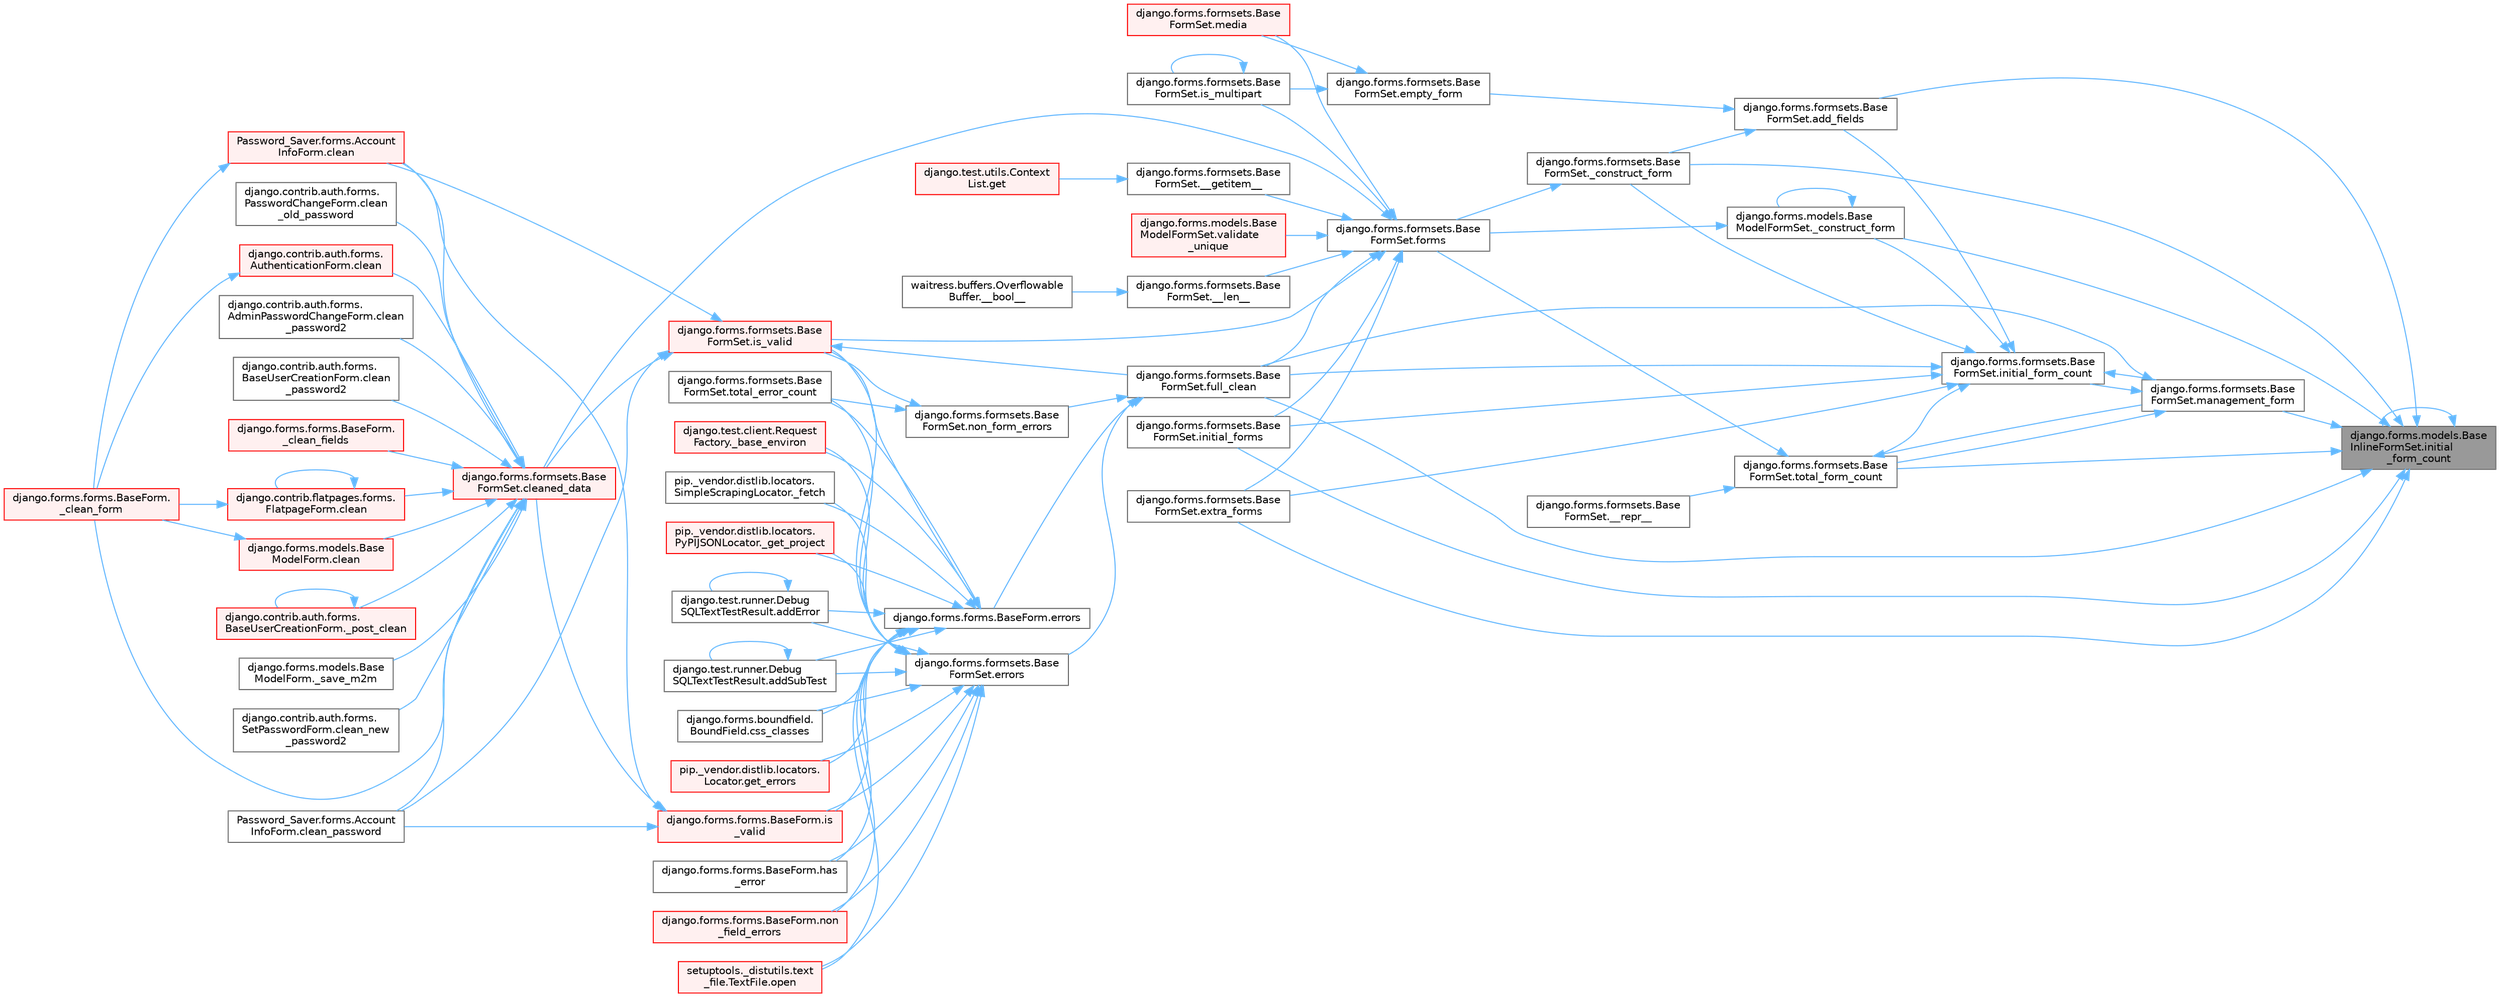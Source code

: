 digraph "django.forms.models.BaseInlineFormSet.initial_form_count"
{
 // LATEX_PDF_SIZE
  bgcolor="transparent";
  edge [fontname=Helvetica,fontsize=10,labelfontname=Helvetica,labelfontsize=10];
  node [fontname=Helvetica,fontsize=10,shape=box,height=0.2,width=0.4];
  rankdir="RL";
  Node1 [id="Node000001",label="django.forms.models.Base\lInlineFormSet.initial\l_form_count",height=0.2,width=0.4,color="gray40", fillcolor="grey60", style="filled", fontcolor="black",tooltip=" "];
  Node1 -> Node2 [id="edge1_Node000001_Node000002",dir="back",color="steelblue1",style="solid",tooltip=" "];
  Node2 [id="Node000002",label="django.forms.formsets.Base\lFormSet._construct_form",height=0.2,width=0.4,color="grey40", fillcolor="white", style="filled",URL="$classdjango_1_1forms_1_1formsets_1_1_base_form_set.html#a4a92b0779a5f5964325e73f9c8521fe8",tooltip=" "];
  Node2 -> Node3 [id="edge2_Node000002_Node000003",dir="back",color="steelblue1",style="solid",tooltip=" "];
  Node3 [id="Node000003",label="django.forms.formsets.Base\lFormSet.forms",height=0.2,width=0.4,color="grey40", fillcolor="white", style="filled",URL="$classdjango_1_1forms_1_1formsets_1_1_base_form_set.html#a398234150267aa3c6dceaa20a7a507f1",tooltip=" "];
  Node3 -> Node4 [id="edge3_Node000003_Node000004",dir="back",color="steelblue1",style="solid",tooltip=" "];
  Node4 [id="Node000004",label="django.forms.formsets.Base\lFormSet.__getitem__",height=0.2,width=0.4,color="grey40", fillcolor="white", style="filled",URL="$classdjango_1_1forms_1_1formsets_1_1_base_form_set.html#a3ed6460d03a41c30d519e9170d0a17cc",tooltip=" "];
  Node4 -> Node5 [id="edge4_Node000004_Node000005",dir="back",color="steelblue1",style="solid",tooltip=" "];
  Node5 [id="Node000005",label="django.test.utils.Context\lList.get",height=0.2,width=0.4,color="red", fillcolor="#FFF0F0", style="filled",URL="$classdjango_1_1test_1_1utils_1_1_context_list.html#a1797663a8ac92f44dcb9ad281a896842",tooltip=" "];
  Node3 -> Node3176 [id="edge5_Node000003_Node003176",dir="back",color="steelblue1",style="solid",tooltip=" "];
  Node3176 [id="Node003176",label="django.forms.formsets.Base\lFormSet.__len__",height=0.2,width=0.4,color="grey40", fillcolor="white", style="filled",URL="$classdjango_1_1forms_1_1formsets_1_1_base_form_set.html#aa8c1dfbddcb29c04ad7bf814137b3c36",tooltip=" "];
  Node3176 -> Node644 [id="edge6_Node003176_Node000644",dir="back",color="steelblue1",style="solid",tooltip=" "];
  Node644 [id="Node000644",label="waitress.buffers.Overflowable\lBuffer.__bool__",height=0.2,width=0.4,color="grey40", fillcolor="white", style="filled",URL="$classwaitress_1_1buffers_1_1_overflowable_buffer.html#afb6d9eccdeea0e50b91f9281878e017a",tooltip=" "];
  Node3 -> Node1763 [id="edge7_Node000003_Node001763",dir="back",color="steelblue1",style="solid",tooltip=" "];
  Node1763 [id="Node001763",label="django.forms.formsets.Base\lFormSet.cleaned_data",height=0.2,width=0.4,color="red", fillcolor="#FFF0F0", style="filled",URL="$classdjango_1_1forms_1_1formsets_1_1_base_form_set.html#ae51d85dd3faa160668adba372c4e87f7",tooltip=" "];
  Node1763 -> Node1764 [id="edge8_Node001763_Node001764",dir="back",color="steelblue1",style="solid",tooltip=" "];
  Node1764 [id="Node001764",label="django.forms.forms.BaseForm.\l_clean_fields",height=0.2,width=0.4,color="red", fillcolor="#FFF0F0", style="filled",URL="$classdjango_1_1forms_1_1forms_1_1_base_form.html#a38e014bdeb1b8c2092ec5762f1833d9a",tooltip=" "];
  Node1763 -> Node627 [id="edge9_Node001763_Node000627",dir="back",color="steelblue1",style="solid",tooltip=" "];
  Node627 [id="Node000627",label="django.forms.forms.BaseForm.\l_clean_form",height=0.2,width=0.4,color="red", fillcolor="#FFF0F0", style="filled",URL="$classdjango_1_1forms_1_1forms_1_1_base_form.html#ae5eed108001c1a75985b75174fe23f1f",tooltip=" "];
  Node1763 -> Node1765 [id="edge10_Node001763_Node001765",dir="back",color="steelblue1",style="solid",tooltip=" "];
  Node1765 [id="Node001765",label="django.contrib.auth.forms.\lBaseUserCreationForm._post_clean",height=0.2,width=0.4,color="red", fillcolor="#FFF0F0", style="filled",URL="$classdjango_1_1contrib_1_1auth_1_1forms_1_1_base_user_creation_form.html#aa7775ca44825f4bfa9262b10a9c0281c",tooltip=" "];
  Node1765 -> Node1765 [id="edge11_Node001765_Node001765",dir="back",color="steelblue1",style="solid",tooltip=" "];
  Node1763 -> Node1766 [id="edge12_Node001763_Node001766",dir="back",color="steelblue1",style="solid",tooltip=" "];
  Node1766 [id="Node001766",label="django.forms.models.Base\lModelForm._save_m2m",height=0.2,width=0.4,color="grey40", fillcolor="white", style="filled",URL="$classdjango_1_1forms_1_1models_1_1_base_model_form.html#a8e143465fa5977b65ce53f521fa65067",tooltip=" "];
  Node1763 -> Node668 [id="edge13_Node001763_Node000668",dir="back",color="steelblue1",style="solid",tooltip=" "];
  Node668 [id="Node000668",label="django.contrib.auth.forms.\lAuthenticationForm.clean",height=0.2,width=0.4,color="red", fillcolor="#FFF0F0", style="filled",URL="$classdjango_1_1contrib_1_1auth_1_1forms_1_1_authentication_form.html#a92d28be6696caa8d1b7068eefe81793a",tooltip=" "];
  Node668 -> Node627 [id="edge14_Node000668_Node000627",dir="back",color="steelblue1",style="solid",tooltip=" "];
  Node1763 -> Node1767 [id="edge15_Node001763_Node001767",dir="back",color="steelblue1",style="solid",tooltip=" "];
  Node1767 [id="Node001767",label="django.contrib.flatpages.forms.\lFlatpageForm.clean",height=0.2,width=0.4,color="red", fillcolor="#FFF0F0", style="filled",URL="$classdjango_1_1contrib_1_1flatpages_1_1forms_1_1_flatpage_form.html#a0deb29d4415dbd84c765b5972de07e52",tooltip=" "];
  Node1767 -> Node627 [id="edge16_Node001767_Node000627",dir="back",color="steelblue1",style="solid",tooltip=" "];
  Node1767 -> Node1767 [id="edge17_Node001767_Node001767",dir="back",color="steelblue1",style="solid",tooltip=" "];
  Node1763 -> Node1768 [id="edge18_Node001763_Node001768",dir="back",color="steelblue1",style="solid",tooltip=" "];
  Node1768 [id="Node001768",label="django.forms.models.Base\lModelForm.clean",height=0.2,width=0.4,color="red", fillcolor="#FFF0F0", style="filled",URL="$classdjango_1_1forms_1_1models_1_1_base_model_form.html#a6a374c3b609f402d6566b2ee3ff98672",tooltip=" "];
  Node1768 -> Node627 [id="edge19_Node001768_Node000627",dir="back",color="steelblue1",style="solid",tooltip=" "];
  Node1763 -> Node1761 [id="edge20_Node001763_Node001761",dir="back",color="steelblue1",style="solid",tooltip=" "];
  Node1761 [id="Node001761",label="Password_Saver.forms.Account\lInfoForm.clean",height=0.2,width=0.4,color="red", fillcolor="#FFF0F0", style="filled",URL="$class_password___saver_1_1forms_1_1_account_info_form.html#a89126d6030ebafc64c8aeeb352113c54",tooltip=" "];
  Node1761 -> Node627 [id="edge21_Node001761_Node000627",dir="back",color="steelblue1",style="solid",tooltip=" "];
  Node1763 -> Node1769 [id="edge22_Node001763_Node001769",dir="back",color="steelblue1",style="solid",tooltip=" "];
  Node1769 [id="Node001769",label="django.contrib.auth.forms.\lSetPasswordForm.clean_new\l_password2",height=0.2,width=0.4,color="grey40", fillcolor="white", style="filled",URL="$classdjango_1_1contrib_1_1auth_1_1forms_1_1_set_password_form.html#aefb49bddbbf63909718ecac6718b609d",tooltip=" "];
  Node1763 -> Node1770 [id="edge23_Node001763_Node001770",dir="back",color="steelblue1",style="solid",tooltip=" "];
  Node1770 [id="Node001770",label="django.contrib.auth.forms.\lPasswordChangeForm.clean\l_old_password",height=0.2,width=0.4,color="grey40", fillcolor="white", style="filled",URL="$classdjango_1_1contrib_1_1auth_1_1forms_1_1_password_change_form.html#a4d339cd14a321ba76cb6caf226c56d8d",tooltip=" "];
  Node1763 -> Node1762 [id="edge24_Node001763_Node001762",dir="back",color="steelblue1",style="solid",tooltip=" "];
  Node1762 [id="Node001762",label="Password_Saver.forms.Account\lInfoForm.clean_password",height=0.2,width=0.4,color="grey40", fillcolor="white", style="filled",URL="$class_password___saver_1_1forms_1_1_account_info_form.html#a6397d8e90a910bed34ed0ebcf5f74a4e",tooltip=" "];
  Node1763 -> Node1771 [id="edge25_Node001763_Node001771",dir="back",color="steelblue1",style="solid",tooltip=" "];
  Node1771 [id="Node001771",label="django.contrib.auth.forms.\lAdminPasswordChangeForm.clean\l_password2",height=0.2,width=0.4,color="grey40", fillcolor="white", style="filled",URL="$classdjango_1_1contrib_1_1auth_1_1forms_1_1_admin_password_change_form.html#a7e2cc7b4982538a54fc20fb155285496",tooltip=" "];
  Node1763 -> Node1772 [id="edge26_Node001763_Node001772",dir="back",color="steelblue1",style="solid",tooltip=" "];
  Node1772 [id="Node001772",label="django.contrib.auth.forms.\lBaseUserCreationForm.clean\l_password2",height=0.2,width=0.4,color="grey40", fillcolor="white", style="filled",URL="$classdjango_1_1contrib_1_1auth_1_1forms_1_1_base_user_creation_form.html#afe0d67cb9bbafa947e8c7ba75e6b8dd2",tooltip=" "];
  Node3 -> Node1916 [id="edge27_Node000003_Node001916",dir="back",color="steelblue1",style="solid",tooltip=" "];
  Node1916 [id="Node001916",label="django.forms.formsets.Base\lFormSet.extra_forms",height=0.2,width=0.4,color="grey40", fillcolor="white", style="filled",URL="$classdjango_1_1forms_1_1formsets_1_1_base_form_set.html#a80e8dd7968259b3ccdfd86ac190c342a",tooltip=" "];
  Node3 -> Node1783 [id="edge28_Node000003_Node001783",dir="back",color="steelblue1",style="solid",tooltip=" "];
  Node1783 [id="Node001783",label="django.forms.formsets.Base\lFormSet.full_clean",height=0.2,width=0.4,color="grey40", fillcolor="white", style="filled",URL="$classdjango_1_1forms_1_1formsets_1_1_base_form_set.html#aa475bdb58853c14bfcd93bd7b494e3b1",tooltip=" "];
  Node1783 -> Node630 [id="edge29_Node001783_Node000630",dir="back",color="steelblue1",style="solid",tooltip=" "];
  Node630 [id="Node000630",label="django.forms.forms.BaseForm.errors",height=0.2,width=0.4,color="grey40", fillcolor="white", style="filled",URL="$classdjango_1_1forms_1_1forms_1_1_base_form.html#aca47cb75eb6c321d1c429b33eca94d49",tooltip=" "];
  Node630 -> Node631 [id="edge30_Node000630_Node000631",dir="back",color="steelblue1",style="solid",tooltip=" "];
  Node631 [id="Node000631",label="django.test.client.Request\lFactory._base_environ",height=0.2,width=0.4,color="red", fillcolor="#FFF0F0", style="filled",URL="$classdjango_1_1test_1_1client_1_1_request_factory.html#ab650654b992f4e9fc9e30bd0442973c1",tooltip=" "];
  Node630 -> Node671 [id="edge31_Node000630_Node000671",dir="back",color="steelblue1",style="solid",tooltip=" "];
  Node671 [id="Node000671",label="pip._vendor.distlib.locators.\lSimpleScrapingLocator._fetch",height=0.2,width=0.4,color="grey40", fillcolor="white", style="filled",URL="$classpip_1_1__vendor_1_1distlib_1_1locators_1_1_simple_scraping_locator.html#a72156eb8243de03d8881db3caaa60b8c",tooltip=" "];
  Node630 -> Node672 [id="edge32_Node000630_Node000672",dir="back",color="steelblue1",style="solid",tooltip=" "];
  Node672 [id="Node000672",label="pip._vendor.distlib.locators.\lPyPIJSONLocator._get_project",height=0.2,width=0.4,color="red", fillcolor="#FFF0F0", style="filled",URL="$classpip_1_1__vendor_1_1distlib_1_1locators_1_1_py_p_i_j_s_o_n_locator.html#ab5b95d18130e47c0bedca04d7b010bf6",tooltip=" "];
  Node630 -> Node1750 [id="edge33_Node000630_Node001750",dir="back",color="steelblue1",style="solid",tooltip=" "];
  Node1750 [id="Node001750",label="django.test.runner.Debug\lSQLTextTestResult.addError",height=0.2,width=0.4,color="grey40", fillcolor="white", style="filled",URL="$classdjango_1_1test_1_1runner_1_1_debug_s_q_l_text_test_result.html#a398c116f3b7d25563a21e81178271a8a",tooltip=" "];
  Node1750 -> Node1750 [id="edge34_Node001750_Node001750",dir="back",color="steelblue1",style="solid",tooltip=" "];
  Node630 -> Node1751 [id="edge35_Node000630_Node001751",dir="back",color="steelblue1",style="solid",tooltip=" "];
  Node1751 [id="Node001751",label="django.test.runner.Debug\lSQLTextTestResult.addSubTest",height=0.2,width=0.4,color="grey40", fillcolor="white", style="filled",URL="$classdjango_1_1test_1_1runner_1_1_debug_s_q_l_text_test_result.html#a65bae0538566d8bc532c972340744b1e",tooltip=" "];
  Node1751 -> Node1751 [id="edge36_Node001751_Node001751",dir="back",color="steelblue1",style="solid",tooltip=" "];
  Node630 -> Node1752 [id="edge37_Node000630_Node001752",dir="back",color="steelblue1",style="solid",tooltip=" "];
  Node1752 [id="Node001752",label="django.forms.boundfield.\lBoundField.css_classes",height=0.2,width=0.4,color="grey40", fillcolor="white", style="filled",URL="$classdjango_1_1forms_1_1boundfield_1_1_bound_field.html#a19d289ef3598c412a0fee978458875bc",tooltip=" "];
  Node630 -> Node1753 [id="edge38_Node000630_Node001753",dir="back",color="steelblue1",style="solid",tooltip=" "];
  Node1753 [id="Node001753",label="pip._vendor.distlib.locators.\lLocator.get_errors",height=0.2,width=0.4,color="red", fillcolor="#FFF0F0", style="filled",URL="$classpip_1_1__vendor_1_1distlib_1_1locators_1_1_locator.html#abc5864a47e4cb8c481f44eb1a72f565c",tooltip=" "];
  Node630 -> Node1755 [id="edge39_Node000630_Node001755",dir="back",color="steelblue1",style="solid",tooltip=" "];
  Node1755 [id="Node001755",label="django.forms.forms.BaseForm.has\l_error",height=0.2,width=0.4,color="grey40", fillcolor="white", style="filled",URL="$classdjango_1_1forms_1_1forms_1_1_base_form.html#af67d8e47182c8c92ad4cac6441bfeb80",tooltip=" "];
  Node630 -> Node1756 [id="edge40_Node000630_Node001756",dir="back",color="steelblue1",style="solid",tooltip=" "];
  Node1756 [id="Node001756",label="django.forms.forms.BaseForm.is\l_valid",height=0.2,width=0.4,color="red", fillcolor="#FFF0F0", style="filled",URL="$classdjango_1_1forms_1_1forms_1_1_base_form.html#a8be15c9eaccca682a18c7d3f13802cc4",tooltip=" "];
  Node1756 -> Node1761 [id="edge41_Node001756_Node001761",dir="back",color="steelblue1",style="solid",tooltip=" "];
  Node1756 -> Node1762 [id="edge42_Node001756_Node001762",dir="back",color="steelblue1",style="solid",tooltip=" "];
  Node1756 -> Node1763 [id="edge43_Node001756_Node001763",dir="back",color="steelblue1",style="solid",tooltip=" "];
  Node630 -> Node1782 [id="edge44_Node000630_Node001782",dir="back",color="steelblue1",style="solid",tooltip=" "];
  Node1782 [id="Node001782",label="django.forms.formsets.Base\lFormSet.is_valid",height=0.2,width=0.4,color="red", fillcolor="#FFF0F0", style="filled",URL="$classdjango_1_1forms_1_1formsets_1_1_base_form_set.html#a713477cfb7c01e723400df62b49c250c",tooltip=" "];
  Node1782 -> Node1761 [id="edge45_Node001782_Node001761",dir="back",color="steelblue1",style="solid",tooltip=" "];
  Node1782 -> Node1762 [id="edge46_Node001782_Node001762",dir="back",color="steelblue1",style="solid",tooltip=" "];
  Node1782 -> Node1763 [id="edge47_Node001782_Node001763",dir="back",color="steelblue1",style="solid",tooltip=" "];
  Node1782 -> Node1783 [id="edge48_Node001782_Node001783",dir="back",color="steelblue1",style="solid",tooltip=" "];
  Node630 -> Node1786 [id="edge49_Node000630_Node001786",dir="back",color="steelblue1",style="solid",tooltip=" "];
  Node1786 [id="Node001786",label="django.forms.forms.BaseForm.non\l_field_errors",height=0.2,width=0.4,color="red", fillcolor="#FFF0F0", style="filled",URL="$classdjango_1_1forms_1_1forms_1_1_base_form.html#a713be7c8d25008cf58c90916cb682447",tooltip=" "];
  Node630 -> Node1790 [id="edge50_Node000630_Node001790",dir="back",color="steelblue1",style="solid",tooltip=" "];
  Node1790 [id="Node001790",label="setuptools._distutils.text\l_file.TextFile.open",height=0.2,width=0.4,color="red", fillcolor="#FFF0F0", style="filled",URL="$classsetuptools_1_1__distutils_1_1text__file_1_1_text_file.html#ab568abcef363b1b422cddfead42e68b2",tooltip=" "];
  Node630 -> Node1785 [id="edge51_Node000630_Node001785",dir="back",color="steelblue1",style="solid",tooltip=" "];
  Node1785 [id="Node001785",label="django.forms.formsets.Base\lFormSet.total_error_count",height=0.2,width=0.4,color="grey40", fillcolor="white", style="filled",URL="$classdjango_1_1forms_1_1formsets_1_1_base_form_set.html#a3e9cbe55cc991b30b14546a857abb212",tooltip=" "];
  Node1783 -> Node670 [id="edge52_Node001783_Node000670",dir="back",color="steelblue1",style="solid",tooltip=" "];
  Node670 [id="Node000670",label="django.forms.formsets.Base\lFormSet.errors",height=0.2,width=0.4,color="grey40", fillcolor="white", style="filled",URL="$classdjango_1_1forms_1_1formsets_1_1_base_form_set.html#a9e249e2240c3ae2775249e3d3da42020",tooltip=" "];
  Node670 -> Node631 [id="edge53_Node000670_Node000631",dir="back",color="steelblue1",style="solid",tooltip=" "];
  Node670 -> Node671 [id="edge54_Node000670_Node000671",dir="back",color="steelblue1",style="solid",tooltip=" "];
  Node670 -> Node672 [id="edge55_Node000670_Node000672",dir="back",color="steelblue1",style="solid",tooltip=" "];
  Node670 -> Node1750 [id="edge56_Node000670_Node001750",dir="back",color="steelblue1",style="solid",tooltip=" "];
  Node670 -> Node1751 [id="edge57_Node000670_Node001751",dir="back",color="steelblue1",style="solid",tooltip=" "];
  Node670 -> Node1752 [id="edge58_Node000670_Node001752",dir="back",color="steelblue1",style="solid",tooltip=" "];
  Node670 -> Node1753 [id="edge59_Node000670_Node001753",dir="back",color="steelblue1",style="solid",tooltip=" "];
  Node670 -> Node1755 [id="edge60_Node000670_Node001755",dir="back",color="steelblue1",style="solid",tooltip=" "];
  Node670 -> Node1756 [id="edge61_Node000670_Node001756",dir="back",color="steelblue1",style="solid",tooltip=" "];
  Node670 -> Node1782 [id="edge62_Node000670_Node001782",dir="back",color="steelblue1",style="solid",tooltip=" "];
  Node670 -> Node1786 [id="edge63_Node000670_Node001786",dir="back",color="steelblue1",style="solid",tooltip=" "];
  Node670 -> Node1790 [id="edge64_Node000670_Node001790",dir="back",color="steelblue1",style="solid",tooltip=" "];
  Node670 -> Node1785 [id="edge65_Node000670_Node001785",dir="back",color="steelblue1",style="solid",tooltip=" "];
  Node1783 -> Node1784 [id="edge66_Node001783_Node001784",dir="back",color="steelblue1",style="solid",tooltip=" "];
  Node1784 [id="Node001784",label="django.forms.formsets.Base\lFormSet.non_form_errors",height=0.2,width=0.4,color="grey40", fillcolor="white", style="filled",URL="$classdjango_1_1forms_1_1formsets_1_1_base_form_set.html#a8b499fb5fdd72c59134bf40aeac2de3c",tooltip=" "];
  Node1784 -> Node1782 [id="edge67_Node001784_Node001782",dir="back",color="steelblue1",style="solid",tooltip=" "];
  Node1784 -> Node1785 [id="edge68_Node001784_Node001785",dir="back",color="steelblue1",style="solid",tooltip=" "];
  Node3 -> Node1917 [id="edge69_Node000003_Node001917",dir="back",color="steelblue1",style="solid",tooltip=" "];
  Node1917 [id="Node001917",label="django.forms.formsets.Base\lFormSet.initial_forms",height=0.2,width=0.4,color="grey40", fillcolor="white", style="filled",URL="$classdjango_1_1forms_1_1formsets_1_1_base_form_set.html#a36a0e4b12f42f368c74d3a704cc58d03",tooltip=" "];
  Node3 -> Node1889 [id="edge70_Node000003_Node001889",dir="back",color="steelblue1",style="solid",tooltip=" "];
  Node1889 [id="Node001889",label="django.forms.formsets.Base\lFormSet.is_multipart",height=0.2,width=0.4,color="grey40", fillcolor="white", style="filled",URL="$classdjango_1_1forms_1_1formsets_1_1_base_form_set.html#a70cb5455998cfb8556810d3215d617c8",tooltip=" "];
  Node1889 -> Node1889 [id="edge71_Node001889_Node001889",dir="back",color="steelblue1",style="solid",tooltip=" "];
  Node3 -> Node1782 [id="edge72_Node000003_Node001782",dir="back",color="steelblue1",style="solid",tooltip=" "];
  Node3 -> Node1890 [id="edge73_Node000003_Node001890",dir="back",color="steelblue1",style="solid",tooltip=" "];
  Node1890 [id="Node001890",label="django.forms.formsets.Base\lFormSet.media",height=0.2,width=0.4,color="red", fillcolor="#FFF0F0", style="filled",URL="$classdjango_1_1forms_1_1formsets_1_1_base_form_set.html#a6f8913e4888f6eb8afa928cf91e9c8f9",tooltip=" "];
  Node3 -> Node3177 [id="edge74_Node000003_Node003177",dir="back",color="steelblue1",style="solid",tooltip=" "];
  Node3177 [id="Node003177",label="django.forms.models.Base\lModelFormSet.validate\l_unique",height=0.2,width=0.4,color="red", fillcolor="#FFF0F0", style="filled",URL="$classdjango_1_1forms_1_1models_1_1_base_model_form_set.html#a0d01f97a86fd02a126b2fd51d02fd07d",tooltip=" "];
  Node1 -> Node102 [id="edge75_Node000001_Node000102",dir="back",color="steelblue1",style="solid",tooltip=" "];
  Node102 [id="Node000102",label="django.forms.models.Base\lModelFormSet._construct_form",height=0.2,width=0.4,color="grey40", fillcolor="white", style="filled",URL="$classdjango_1_1forms_1_1models_1_1_base_model_form_set.html#a2318f52c4f2963f7674c8e15e2f3c324",tooltip=" "];
  Node102 -> Node102 [id="edge76_Node000102_Node000102",dir="back",color="steelblue1",style="solid",tooltip=" "];
  Node102 -> Node3 [id="edge77_Node000102_Node000003",dir="back",color="steelblue1",style="solid",tooltip=" "];
  Node1 -> Node1915 [id="edge78_Node000001_Node001915",dir="back",color="steelblue1",style="solid",tooltip=" "];
  Node1915 [id="Node001915",label="django.forms.formsets.Base\lFormSet.add_fields",height=0.2,width=0.4,color="grey40", fillcolor="white", style="filled",URL="$classdjango_1_1forms_1_1formsets_1_1_base_form_set.html#a9db7c4b565cef620c0195e8f424c3861",tooltip=" "];
  Node1915 -> Node2 [id="edge79_Node001915_Node000002",dir="back",color="steelblue1",style="solid",tooltip=" "];
  Node1915 -> Node1888 [id="edge80_Node001915_Node001888",dir="back",color="steelblue1",style="solid",tooltip=" "];
  Node1888 [id="Node001888",label="django.forms.formsets.Base\lFormSet.empty_form",height=0.2,width=0.4,color="grey40", fillcolor="white", style="filled",URL="$classdjango_1_1forms_1_1formsets_1_1_base_form_set.html#a69a56ef37f740ee182c119cf62cf42a1",tooltip=" "];
  Node1888 -> Node1889 [id="edge81_Node001888_Node001889",dir="back",color="steelblue1",style="solid",tooltip=" "];
  Node1888 -> Node1890 [id="edge82_Node001888_Node001890",dir="back",color="steelblue1",style="solid",tooltip=" "];
  Node1 -> Node1916 [id="edge83_Node000001_Node001916",dir="back",color="steelblue1",style="solid",tooltip=" "];
  Node1 -> Node1783 [id="edge84_Node000001_Node001783",dir="back",color="steelblue1",style="solid",tooltip=" "];
  Node1 -> Node1 [id="edge85_Node000001_Node000001",dir="back",color="steelblue1",style="solid",tooltip=" "];
  Node1 -> Node1917 [id="edge86_Node000001_Node001917",dir="back",color="steelblue1",style="solid",tooltip=" "];
  Node1 -> Node1918 [id="edge87_Node000001_Node001918",dir="back",color="steelblue1",style="solid",tooltip=" "];
  Node1918 [id="Node001918",label="django.forms.formsets.Base\lFormSet.management_form",height=0.2,width=0.4,color="grey40", fillcolor="white", style="filled",URL="$classdjango_1_1forms_1_1formsets_1_1_base_form_set.html#a4fca1fb0745bdade6e7a259744b90d94",tooltip=" "];
  Node1918 -> Node1783 [id="edge88_Node001918_Node001783",dir="back",color="steelblue1",style="solid",tooltip=" "];
  Node1918 -> Node1914 [id="edge89_Node001918_Node001914",dir="back",color="steelblue1",style="solid",tooltip=" "];
  Node1914 [id="Node001914",label="django.forms.formsets.Base\lFormSet.initial_form_count",height=0.2,width=0.4,color="grey40", fillcolor="white", style="filled",URL="$classdjango_1_1forms_1_1formsets_1_1_base_form_set.html#ac69af218aef466f57271c03f8406077e",tooltip=" "];
  Node1914 -> Node2 [id="edge90_Node001914_Node000002",dir="back",color="steelblue1",style="solid",tooltip=" "];
  Node1914 -> Node102 [id="edge91_Node001914_Node000102",dir="back",color="steelblue1",style="solid",tooltip=" "];
  Node1914 -> Node1915 [id="edge92_Node001914_Node001915",dir="back",color="steelblue1",style="solid",tooltip=" "];
  Node1914 -> Node1916 [id="edge93_Node001914_Node001916",dir="back",color="steelblue1",style="solid",tooltip=" "];
  Node1914 -> Node1783 [id="edge94_Node001914_Node001783",dir="back",color="steelblue1",style="solid",tooltip=" "];
  Node1914 -> Node1917 [id="edge95_Node001914_Node001917",dir="back",color="steelblue1",style="solid",tooltip=" "];
  Node1914 -> Node1918 [id="edge96_Node001914_Node001918",dir="back",color="steelblue1",style="solid",tooltip=" "];
  Node1914 -> Node1919 [id="edge97_Node001914_Node001919",dir="back",color="steelblue1",style="solid",tooltip=" "];
  Node1919 [id="Node001919",label="django.forms.formsets.Base\lFormSet.total_form_count",height=0.2,width=0.4,color="grey40", fillcolor="white", style="filled",URL="$classdjango_1_1forms_1_1formsets_1_1_base_form_set.html#a6f385fb1509469e7b3071b42ad2dc945",tooltip=" "];
  Node1919 -> Node1920 [id="edge98_Node001919_Node001920",dir="back",color="steelblue1",style="solid",tooltip=" "];
  Node1920 [id="Node001920",label="django.forms.formsets.Base\lFormSet.__repr__",height=0.2,width=0.4,color="grey40", fillcolor="white", style="filled",URL="$classdjango_1_1forms_1_1formsets_1_1_base_form_set.html#af3b226e1450916544fc07dea5618ae20",tooltip=" "];
  Node1919 -> Node3 [id="edge99_Node001919_Node000003",dir="back",color="steelblue1",style="solid",tooltip=" "];
  Node1919 -> Node1918 [id="edge100_Node001919_Node001918",dir="back",color="steelblue1",style="solid",tooltip=" "];
  Node1918 -> Node1919 [id="edge101_Node001918_Node001919",dir="back",color="steelblue1",style="solid",tooltip=" "];
  Node1 -> Node1919 [id="edge102_Node000001_Node001919",dir="back",color="steelblue1",style="solid",tooltip=" "];
}

